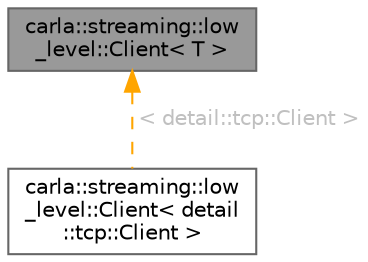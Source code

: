 digraph "carla::streaming::low_level::Client&lt; T &gt;"
{
 // INTERACTIVE_SVG=YES
 // LATEX_PDF_SIZE
  bgcolor="transparent";
  edge [fontname=Helvetica,fontsize=10,labelfontname=Helvetica,labelfontsize=10];
  node [fontname=Helvetica,fontsize=10,shape=box,height=0.2,width=0.4];
  Node1 [id="Node000001",label="carla::streaming::low\l_level::Client\< T \>",height=0.2,width=0.4,color="gray40", fillcolor="grey60", style="filled", fontcolor="black",tooltip="A client able to subscribe to multiple streams."];
  Node1 -> Node2 [id="edge1_Node000001_Node000002",dir="back",color="orange",style="dashed",tooltip=" ",label=" \< detail::tcp::Client \>",fontcolor="grey" ];
  Node2 [id="Node000002",label="carla::streaming::low\l_level::Client\< detail\l::tcp::Client \>",height=0.2,width=0.4,color="gray40", fillcolor="white", style="filled",URL="$da/d83/classcarla_1_1streaming_1_1low__level_1_1Client.html",tooltip=" "];
}
